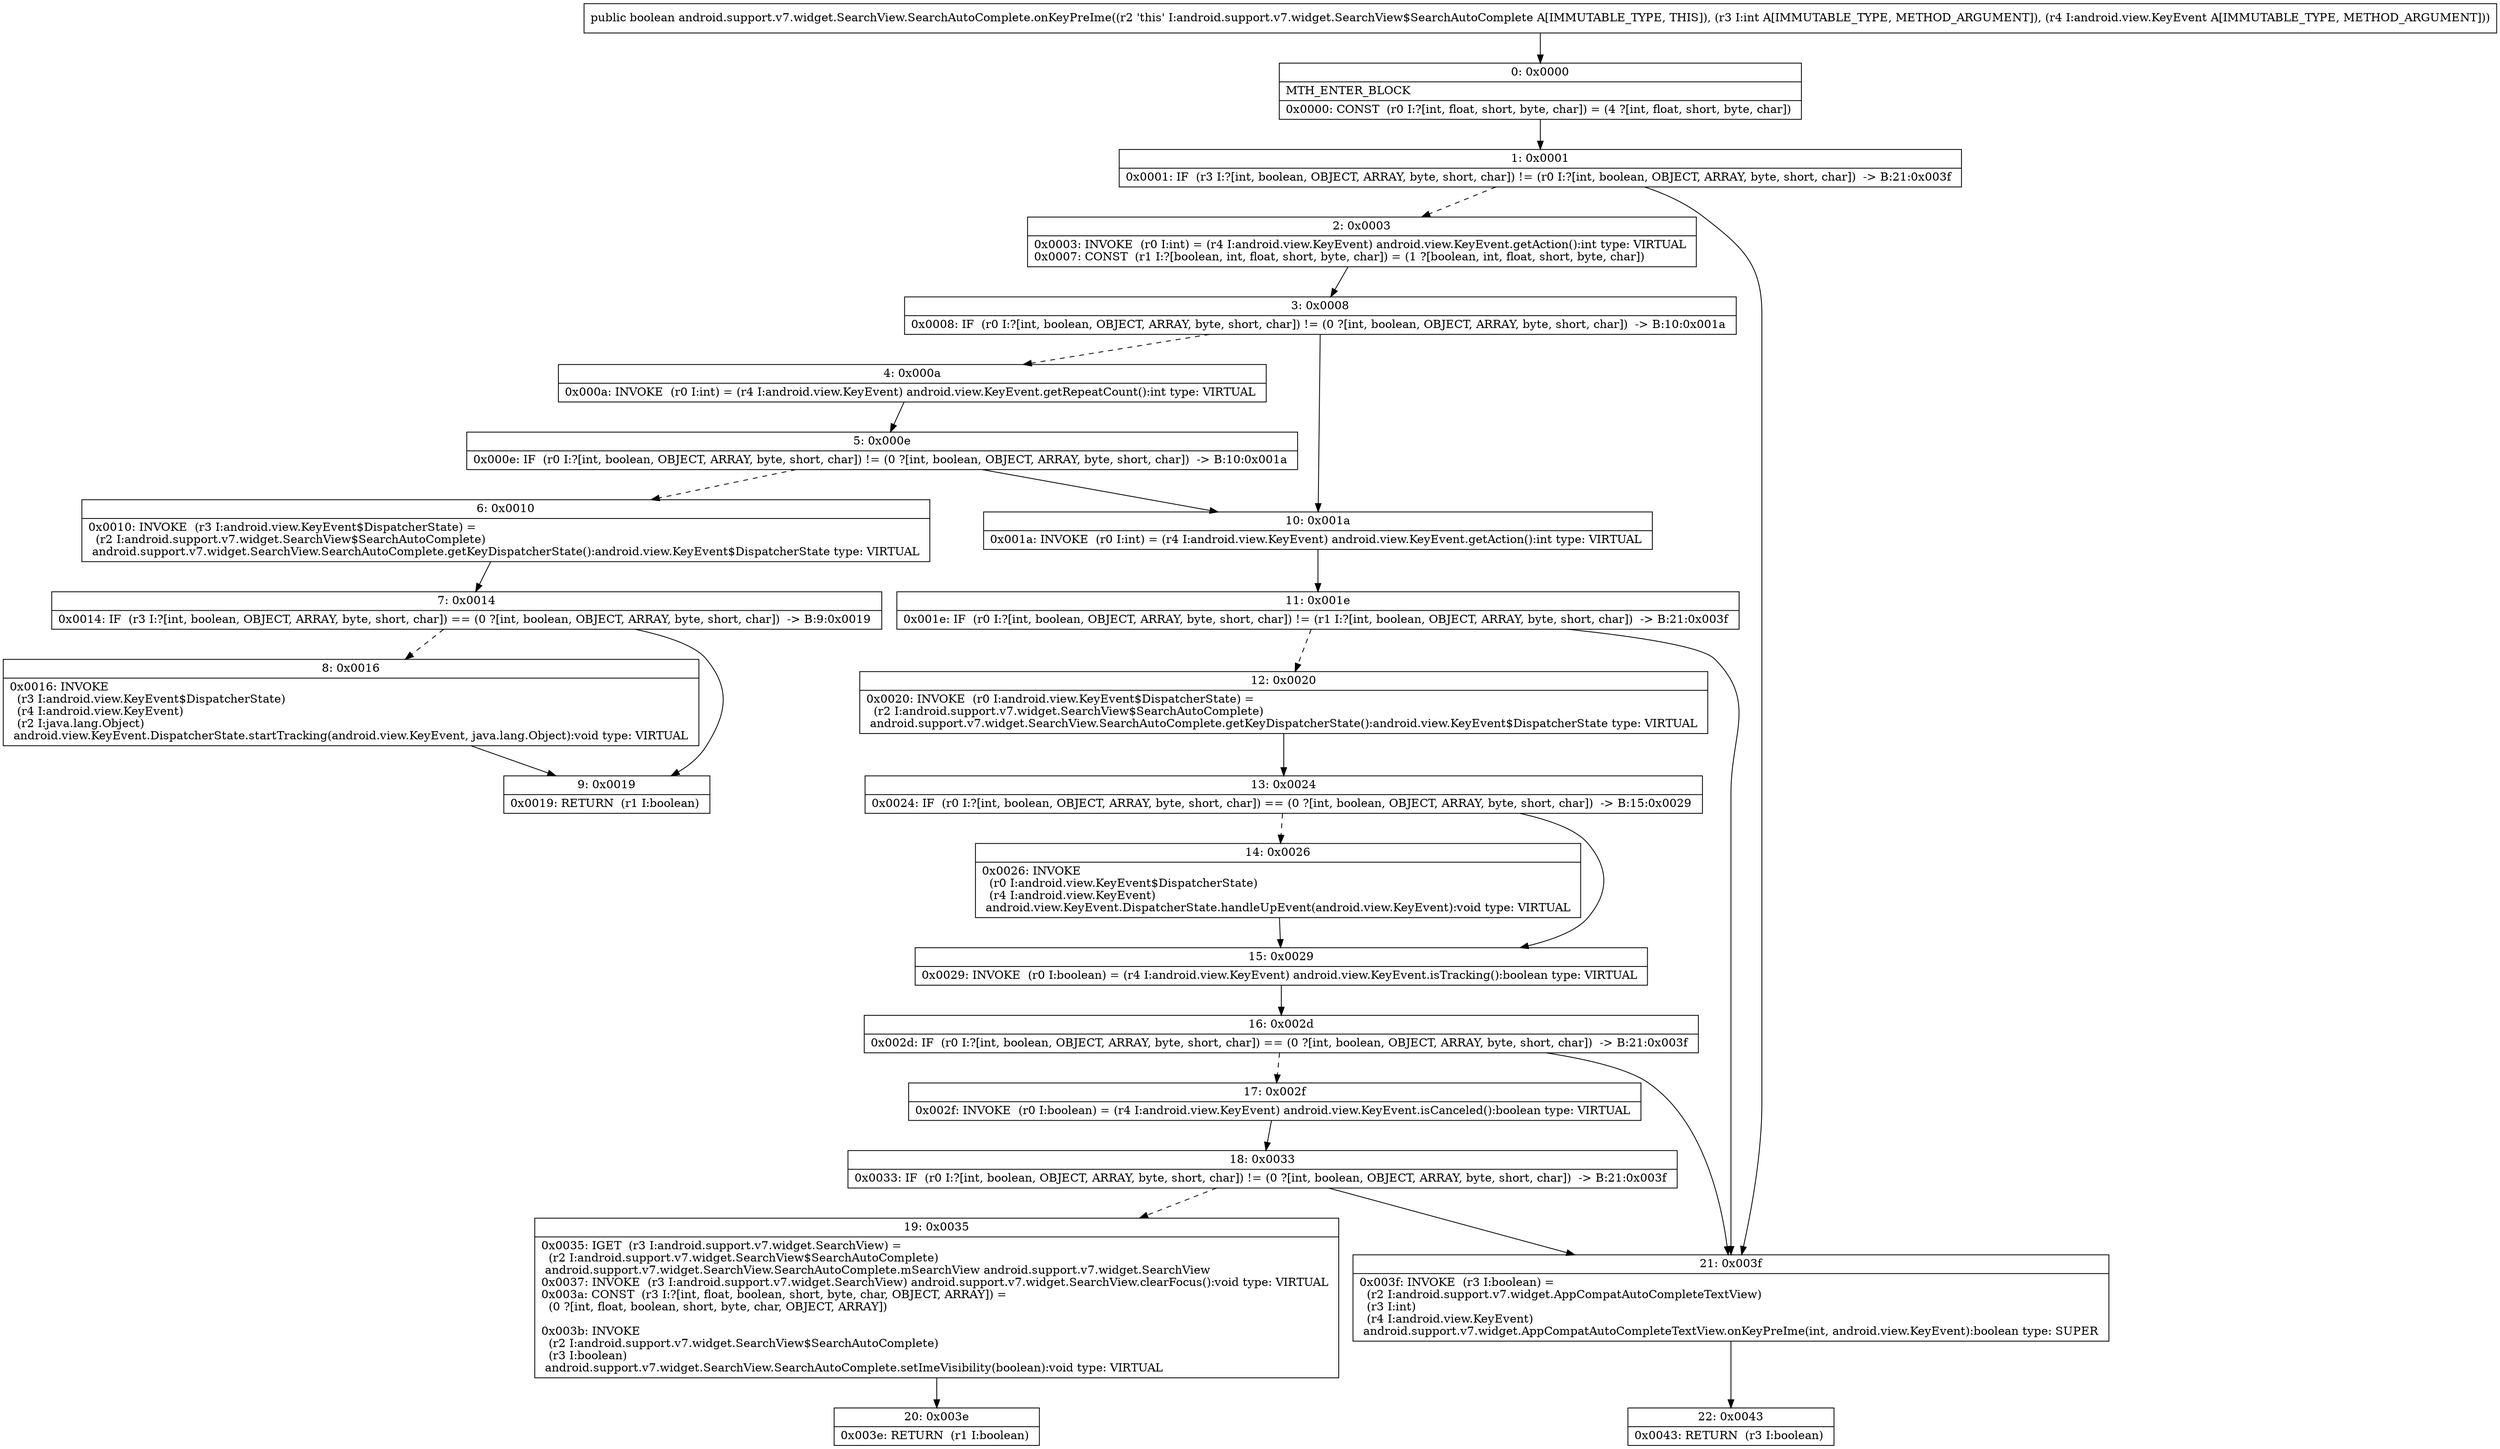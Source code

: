 digraph "CFG forandroid.support.v7.widget.SearchView.SearchAutoComplete.onKeyPreIme(ILandroid\/view\/KeyEvent;)Z" {
Node_0 [shape=record,label="{0\:\ 0x0000|MTH_ENTER_BLOCK\l|0x0000: CONST  (r0 I:?[int, float, short, byte, char]) = (4 ?[int, float, short, byte, char]) \l}"];
Node_1 [shape=record,label="{1\:\ 0x0001|0x0001: IF  (r3 I:?[int, boolean, OBJECT, ARRAY, byte, short, char]) != (r0 I:?[int, boolean, OBJECT, ARRAY, byte, short, char])  \-\> B:21:0x003f \l}"];
Node_2 [shape=record,label="{2\:\ 0x0003|0x0003: INVOKE  (r0 I:int) = (r4 I:android.view.KeyEvent) android.view.KeyEvent.getAction():int type: VIRTUAL \l0x0007: CONST  (r1 I:?[boolean, int, float, short, byte, char]) = (1 ?[boolean, int, float, short, byte, char]) \l}"];
Node_3 [shape=record,label="{3\:\ 0x0008|0x0008: IF  (r0 I:?[int, boolean, OBJECT, ARRAY, byte, short, char]) != (0 ?[int, boolean, OBJECT, ARRAY, byte, short, char])  \-\> B:10:0x001a \l}"];
Node_4 [shape=record,label="{4\:\ 0x000a|0x000a: INVOKE  (r0 I:int) = (r4 I:android.view.KeyEvent) android.view.KeyEvent.getRepeatCount():int type: VIRTUAL \l}"];
Node_5 [shape=record,label="{5\:\ 0x000e|0x000e: IF  (r0 I:?[int, boolean, OBJECT, ARRAY, byte, short, char]) != (0 ?[int, boolean, OBJECT, ARRAY, byte, short, char])  \-\> B:10:0x001a \l}"];
Node_6 [shape=record,label="{6\:\ 0x0010|0x0010: INVOKE  (r3 I:android.view.KeyEvent$DispatcherState) = \l  (r2 I:android.support.v7.widget.SearchView$SearchAutoComplete)\l android.support.v7.widget.SearchView.SearchAutoComplete.getKeyDispatcherState():android.view.KeyEvent$DispatcherState type: VIRTUAL \l}"];
Node_7 [shape=record,label="{7\:\ 0x0014|0x0014: IF  (r3 I:?[int, boolean, OBJECT, ARRAY, byte, short, char]) == (0 ?[int, boolean, OBJECT, ARRAY, byte, short, char])  \-\> B:9:0x0019 \l}"];
Node_8 [shape=record,label="{8\:\ 0x0016|0x0016: INVOKE  \l  (r3 I:android.view.KeyEvent$DispatcherState)\l  (r4 I:android.view.KeyEvent)\l  (r2 I:java.lang.Object)\l android.view.KeyEvent.DispatcherState.startTracking(android.view.KeyEvent, java.lang.Object):void type: VIRTUAL \l}"];
Node_9 [shape=record,label="{9\:\ 0x0019|0x0019: RETURN  (r1 I:boolean) \l}"];
Node_10 [shape=record,label="{10\:\ 0x001a|0x001a: INVOKE  (r0 I:int) = (r4 I:android.view.KeyEvent) android.view.KeyEvent.getAction():int type: VIRTUAL \l}"];
Node_11 [shape=record,label="{11\:\ 0x001e|0x001e: IF  (r0 I:?[int, boolean, OBJECT, ARRAY, byte, short, char]) != (r1 I:?[int, boolean, OBJECT, ARRAY, byte, short, char])  \-\> B:21:0x003f \l}"];
Node_12 [shape=record,label="{12\:\ 0x0020|0x0020: INVOKE  (r0 I:android.view.KeyEvent$DispatcherState) = \l  (r2 I:android.support.v7.widget.SearchView$SearchAutoComplete)\l android.support.v7.widget.SearchView.SearchAutoComplete.getKeyDispatcherState():android.view.KeyEvent$DispatcherState type: VIRTUAL \l}"];
Node_13 [shape=record,label="{13\:\ 0x0024|0x0024: IF  (r0 I:?[int, boolean, OBJECT, ARRAY, byte, short, char]) == (0 ?[int, boolean, OBJECT, ARRAY, byte, short, char])  \-\> B:15:0x0029 \l}"];
Node_14 [shape=record,label="{14\:\ 0x0026|0x0026: INVOKE  \l  (r0 I:android.view.KeyEvent$DispatcherState)\l  (r4 I:android.view.KeyEvent)\l android.view.KeyEvent.DispatcherState.handleUpEvent(android.view.KeyEvent):void type: VIRTUAL \l}"];
Node_15 [shape=record,label="{15\:\ 0x0029|0x0029: INVOKE  (r0 I:boolean) = (r4 I:android.view.KeyEvent) android.view.KeyEvent.isTracking():boolean type: VIRTUAL \l}"];
Node_16 [shape=record,label="{16\:\ 0x002d|0x002d: IF  (r0 I:?[int, boolean, OBJECT, ARRAY, byte, short, char]) == (0 ?[int, boolean, OBJECT, ARRAY, byte, short, char])  \-\> B:21:0x003f \l}"];
Node_17 [shape=record,label="{17\:\ 0x002f|0x002f: INVOKE  (r0 I:boolean) = (r4 I:android.view.KeyEvent) android.view.KeyEvent.isCanceled():boolean type: VIRTUAL \l}"];
Node_18 [shape=record,label="{18\:\ 0x0033|0x0033: IF  (r0 I:?[int, boolean, OBJECT, ARRAY, byte, short, char]) != (0 ?[int, boolean, OBJECT, ARRAY, byte, short, char])  \-\> B:21:0x003f \l}"];
Node_19 [shape=record,label="{19\:\ 0x0035|0x0035: IGET  (r3 I:android.support.v7.widget.SearchView) = \l  (r2 I:android.support.v7.widget.SearchView$SearchAutoComplete)\l android.support.v7.widget.SearchView.SearchAutoComplete.mSearchView android.support.v7.widget.SearchView \l0x0037: INVOKE  (r3 I:android.support.v7.widget.SearchView) android.support.v7.widget.SearchView.clearFocus():void type: VIRTUAL \l0x003a: CONST  (r3 I:?[int, float, boolean, short, byte, char, OBJECT, ARRAY]) = \l  (0 ?[int, float, boolean, short, byte, char, OBJECT, ARRAY])\l \l0x003b: INVOKE  \l  (r2 I:android.support.v7.widget.SearchView$SearchAutoComplete)\l  (r3 I:boolean)\l android.support.v7.widget.SearchView.SearchAutoComplete.setImeVisibility(boolean):void type: VIRTUAL \l}"];
Node_20 [shape=record,label="{20\:\ 0x003e|0x003e: RETURN  (r1 I:boolean) \l}"];
Node_21 [shape=record,label="{21\:\ 0x003f|0x003f: INVOKE  (r3 I:boolean) = \l  (r2 I:android.support.v7.widget.AppCompatAutoCompleteTextView)\l  (r3 I:int)\l  (r4 I:android.view.KeyEvent)\l android.support.v7.widget.AppCompatAutoCompleteTextView.onKeyPreIme(int, android.view.KeyEvent):boolean type: SUPER \l}"];
Node_22 [shape=record,label="{22\:\ 0x0043|0x0043: RETURN  (r3 I:boolean) \l}"];
MethodNode[shape=record,label="{public boolean android.support.v7.widget.SearchView.SearchAutoComplete.onKeyPreIme((r2 'this' I:android.support.v7.widget.SearchView$SearchAutoComplete A[IMMUTABLE_TYPE, THIS]), (r3 I:int A[IMMUTABLE_TYPE, METHOD_ARGUMENT]), (r4 I:android.view.KeyEvent A[IMMUTABLE_TYPE, METHOD_ARGUMENT])) }"];
MethodNode -> Node_0;
Node_0 -> Node_1;
Node_1 -> Node_2[style=dashed];
Node_1 -> Node_21;
Node_2 -> Node_3;
Node_3 -> Node_4[style=dashed];
Node_3 -> Node_10;
Node_4 -> Node_5;
Node_5 -> Node_6[style=dashed];
Node_5 -> Node_10;
Node_6 -> Node_7;
Node_7 -> Node_8[style=dashed];
Node_7 -> Node_9;
Node_8 -> Node_9;
Node_10 -> Node_11;
Node_11 -> Node_12[style=dashed];
Node_11 -> Node_21;
Node_12 -> Node_13;
Node_13 -> Node_14[style=dashed];
Node_13 -> Node_15;
Node_14 -> Node_15;
Node_15 -> Node_16;
Node_16 -> Node_17[style=dashed];
Node_16 -> Node_21;
Node_17 -> Node_18;
Node_18 -> Node_19[style=dashed];
Node_18 -> Node_21;
Node_19 -> Node_20;
Node_21 -> Node_22;
}

